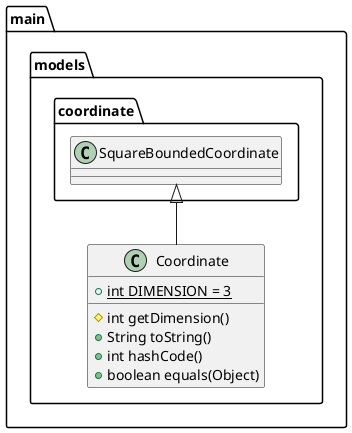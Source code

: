 @startuml
class main.models.Coordinate {
+ {static} int DIMENSION = 3
# int getDimension()
+ String toString()
+ int hashCode()
+ boolean equals(Object)
}


main.models.coordinate.SquareBoundedCoordinate <|-- main.models.Coordinate

@enduml